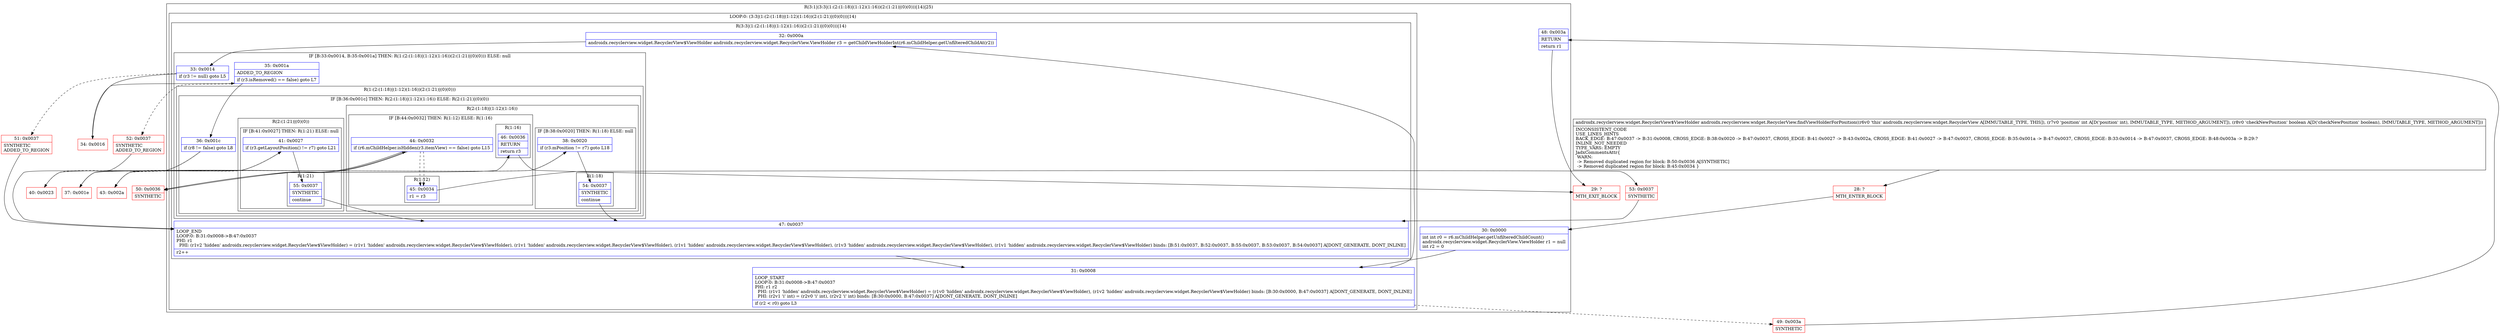 digraph "CFG forandroidx.recyclerview.widget.RecyclerView.findViewHolderForPosition(IZ)Landroidx\/recyclerview\/widget\/RecyclerView$ViewHolder;" {
subgraph cluster_Region_975476799 {
label = "R(3:1|(3:3|(1:(2:(1:18)|(1:12)(1:16))(2:(1:21)|(0)(0)))|14)|25)";
node [shape=record,color=blue];
Node_30 [shape=record,label="{30\:\ 0x0000|int int r0 = r6.mChildHelper.getUnfilteredChildCount()\landroidx.recyclerview.widget.RecyclerView.ViewHolder r1 = null\lint r2 = 0\l}"];
subgraph cluster_LoopRegion_676306208 {
label = "LOOP:0: (3:3|(1:(2:(1:18)|(1:12)(1:16))(2:(1:21)|(0)(0)))|14)";
node [shape=record,color=blue];
Node_31 [shape=record,label="{31\:\ 0x0008|LOOP_START\lLOOP:0: B:31:0x0008\-\>B:47:0x0037\lPHI: r1 r2 \l  PHI: (r1v1 'hidden' androidx.recyclerview.widget.RecyclerView$ViewHolder) = (r1v0 'hidden' androidx.recyclerview.widget.RecyclerView$ViewHolder), (r1v2 'hidden' androidx.recyclerview.widget.RecyclerView$ViewHolder) binds: [B:30:0x0000, B:47:0x0037] A[DONT_GENERATE, DONT_INLINE]\l  PHI: (r2v1 'i' int) = (r2v0 'i' int), (r2v2 'i' int) binds: [B:30:0x0000, B:47:0x0037] A[DONT_GENERATE, DONT_INLINE]\l|if (r2 \< r0) goto L3\l}"];
subgraph cluster_Region_528156801 {
label = "R(3:3|(1:(2:(1:18)|(1:12)(1:16))(2:(1:21)|(0)(0)))|14)";
node [shape=record,color=blue];
Node_32 [shape=record,label="{32\:\ 0x000a|androidx.recyclerview.widget.RecyclerView$ViewHolder androidx.recyclerview.widget.RecyclerView.ViewHolder r3 = getChildViewHolderInt(r6.mChildHelper.getUnfilteredChildAt(r2))\l}"];
subgraph cluster_IfRegion_16817713 {
label = "IF [B:33:0x0014, B:35:0x001a] THEN: R(1:(2:(1:18)|(1:12)(1:16))(2:(1:21)|(0)(0))) ELSE: null";
node [shape=record,color=blue];
Node_33 [shape=record,label="{33\:\ 0x0014|if (r3 != null) goto L5\l}"];
Node_35 [shape=record,label="{35\:\ 0x001a|ADDED_TO_REGION\l|if (r3.isRemoved() == false) goto L7\l}"];
subgraph cluster_Region_1160217930 {
label = "R(1:(2:(1:18)|(1:12)(1:16))(2:(1:21)|(0)(0)))";
node [shape=record,color=blue];
subgraph cluster_IfRegion_1442092477 {
label = "IF [B:36:0x001c] THEN: R(2:(1:18)|(1:12)(1:16)) ELSE: R(2:(1:21)|(0)(0))";
node [shape=record,color=blue];
Node_36 [shape=record,label="{36\:\ 0x001c|if (r8 != false) goto L8\l}"];
subgraph cluster_Region_127244033 {
label = "R(2:(1:18)|(1:12)(1:16))";
node [shape=record,color=blue];
subgraph cluster_IfRegion_1441965484 {
label = "IF [B:38:0x0020] THEN: R(1:18) ELSE: null";
node [shape=record,color=blue];
Node_38 [shape=record,label="{38\:\ 0x0020|if (r3.mPosition != r7) goto L18\l}"];
subgraph cluster_Region_1879489417 {
label = "R(1:18)";
node [shape=record,color=blue];
Node_54 [shape=record,label="{54\:\ 0x0037|SYNTHETIC\l|continue\l}"];
}
}
subgraph cluster_IfRegion_705370819 {
label = "IF [B:44:0x0032] THEN: R(1:12) ELSE: R(1:16)";
node [shape=record,color=blue];
Node_44 [shape=record,label="{44\:\ 0x0032|if (r6.mChildHelper.isHidden(r3.itemView) == false) goto L15\l}"];
subgraph cluster_Region_303932258 {
label = "R(1:12)";
node [shape=record,color=blue];
Node_45 [shape=record,label="{45\:\ 0x0034|r1 = r3\l}"];
}
subgraph cluster_Region_1836265475 {
label = "R(1:16)";
node [shape=record,color=blue];
Node_46 [shape=record,label="{46\:\ 0x0036|RETURN\l|return r3\l}"];
}
}
}
subgraph cluster_Region_166882582 {
label = "R(2:(1:21)|(0)(0))";
node [shape=record,color=blue];
subgraph cluster_IfRegion_1753729674 {
label = "IF [B:41:0x0027] THEN: R(1:21) ELSE: null";
node [shape=record,color=blue];
Node_41 [shape=record,label="{41\:\ 0x0027|if (r3.getLayoutPosition() != r7) goto L21\l}"];
subgraph cluster_Region_2027575528 {
label = "R(1:21)";
node [shape=record,color=blue];
Node_55 [shape=record,label="{55\:\ 0x0037|SYNTHETIC\l|continue\l}"];
}
}
subgraph cluster_IfRegion_681102835 {
label = "IF [B:44:0x0032] THEN: R(0) ELSE: R(0)";
node [shape=record,color=blue];
Node_44 [shape=record,label="{44\:\ 0x0032|if (r6.mChildHelper.isHidden(r3.itemView) == false) goto L15\l}"];
subgraph cluster_Region_1398601069 {
label = "R(0)";
node [shape=record,color=blue];
}
subgraph cluster_Region_381933180 {
label = "R(0)";
node [shape=record,color=blue];
}
}
}
}
}
}
Node_47 [shape=record,label="{47\:\ 0x0037|LOOP_END\lLOOP:0: B:31:0x0008\-\>B:47:0x0037\lPHI: r1 \l  PHI: (r1v2 'hidden' androidx.recyclerview.widget.RecyclerView$ViewHolder) = (r1v1 'hidden' androidx.recyclerview.widget.RecyclerView$ViewHolder), (r1v1 'hidden' androidx.recyclerview.widget.RecyclerView$ViewHolder), (r1v1 'hidden' androidx.recyclerview.widget.RecyclerView$ViewHolder), (r1v3 'hidden' androidx.recyclerview.widget.RecyclerView$ViewHolder), (r1v1 'hidden' androidx.recyclerview.widget.RecyclerView$ViewHolder) binds: [B:51:0x0037, B:52:0x0037, B:55:0x0037, B:53:0x0037, B:54:0x0037] A[DONT_GENERATE, DONT_INLINE]\l|r2++\l}"];
}
}
Node_48 [shape=record,label="{48\:\ 0x003a|RETURN\l|return r1\l}"];
}
Node_28 [shape=record,color=red,label="{28\:\ ?|MTH_ENTER_BLOCK\l}"];
Node_34 [shape=record,color=red,label="{34\:\ 0x0016}"];
Node_37 [shape=record,color=red,label="{37\:\ 0x001e}"];
Node_43 [shape=record,color=red,label="{43\:\ 0x002a}"];
Node_53 [shape=record,color=red,label="{53\:\ 0x0037|SYNTHETIC\l}"];
Node_50 [shape=record,color=red,label="{50\:\ 0x0036|SYNTHETIC\l}"];
Node_29 [shape=record,color=red,label="{29\:\ ?|MTH_EXIT_BLOCK\l}"];
Node_40 [shape=record,color=red,label="{40\:\ 0x0023}"];
Node_52 [shape=record,color=red,label="{52\:\ 0x0037|SYNTHETIC\lADDED_TO_REGION\l}"];
Node_51 [shape=record,color=red,label="{51\:\ 0x0037|SYNTHETIC\lADDED_TO_REGION\l}"];
Node_49 [shape=record,color=red,label="{49\:\ 0x003a|SYNTHETIC\l}"];
MethodNode[shape=record,label="{androidx.recyclerview.widget.RecyclerView$ViewHolder androidx.recyclerview.widget.RecyclerView.findViewHolderForPosition((r6v0 'this' androidx.recyclerview.widget.RecyclerView A[IMMUTABLE_TYPE, THIS]), (r7v0 'position' int A[D('position' int), IMMUTABLE_TYPE, METHOD_ARGUMENT]), (r8v0 'checkNewPosition' boolean A[D('checkNewPosition' boolean), IMMUTABLE_TYPE, METHOD_ARGUMENT]))  | INCONSISTENT_CODE\lUSE_LINES_HINTS\lBACK_EDGE: B:47:0x0037 \-\> B:31:0x0008, CROSS_EDGE: B:38:0x0020 \-\> B:47:0x0037, CROSS_EDGE: B:41:0x0027 \-\> B:43:0x002a, CROSS_EDGE: B:41:0x0027 \-\> B:47:0x0037, CROSS_EDGE: B:35:0x001a \-\> B:47:0x0037, CROSS_EDGE: B:33:0x0014 \-\> B:47:0x0037, CROSS_EDGE: B:48:0x003a \-\> B:29:?\lINLINE_NOT_NEEDED\lTYPE_VARS: EMPTY\lJadxCommentsAttr\{\l WARN: \l \-\> Removed duplicated region for block: B:50:0x0036 A[SYNTHETIC]\l \-\> Removed duplicated region for block: B:45:0x0034 \}\l}"];
MethodNode -> Node_28;Node_30 -> Node_31;
Node_31 -> Node_32;
Node_31 -> Node_49[style=dashed];
Node_32 -> Node_33;
Node_33 -> Node_34;
Node_33 -> Node_51[style=dashed];
Node_35 -> Node_36;
Node_35 -> Node_52[style=dashed];
Node_36 -> Node_37;
Node_36 -> Node_40[style=dashed];
Node_38 -> Node_43[style=dashed];
Node_38 -> Node_54;
Node_54 -> Node_47;
Node_44 -> Node_45[style=dashed];
Node_44 -> Node_50;
Node_45 -> Node_53;
Node_46 -> Node_29;
Node_41 -> Node_43[style=dashed];
Node_41 -> Node_55;
Node_55 -> Node_47;
Node_44 -> Node_45[style=dashed];
Node_44 -> Node_50;
Node_47 -> Node_31;
Node_48 -> Node_29;
Node_28 -> Node_30;
Node_34 -> Node_35;
Node_37 -> Node_38;
Node_43 -> Node_44;
Node_53 -> Node_47;
Node_50 -> Node_46;
Node_40 -> Node_41;
Node_52 -> Node_47;
Node_51 -> Node_47;
Node_49 -> Node_48;
}

